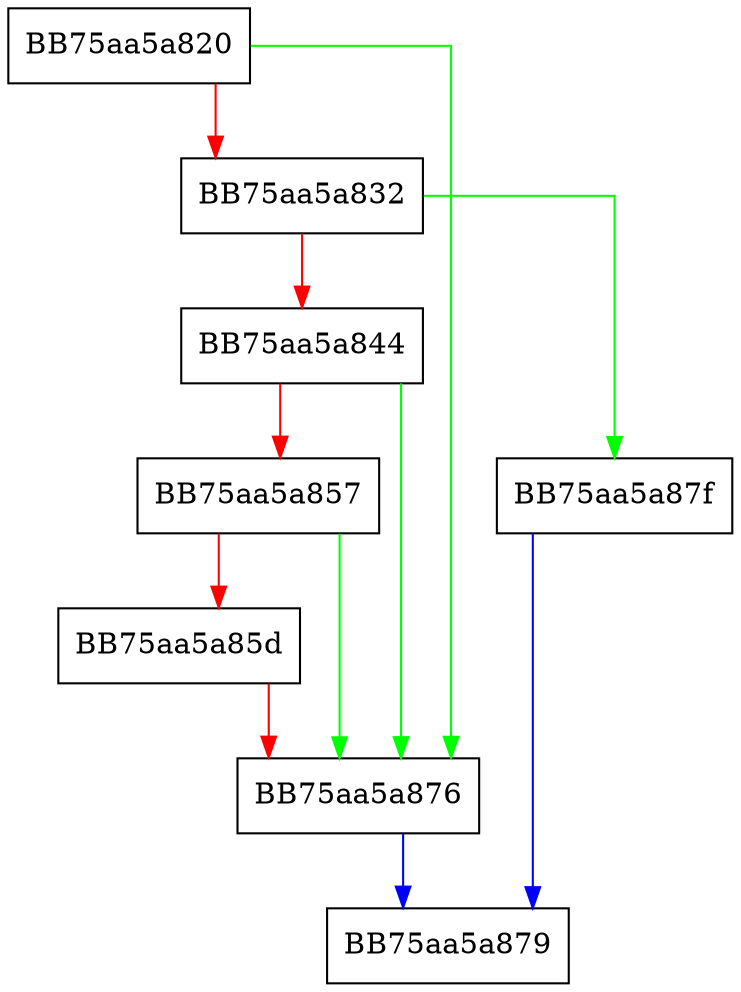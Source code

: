 digraph Init {
  node [shape="box"];
  graph [splines=ortho];
  BB75aa5a820 -> BB75aa5a876 [color="green"];
  BB75aa5a820 -> BB75aa5a832 [color="red"];
  BB75aa5a832 -> BB75aa5a87f [color="green"];
  BB75aa5a832 -> BB75aa5a844 [color="red"];
  BB75aa5a844 -> BB75aa5a876 [color="green"];
  BB75aa5a844 -> BB75aa5a857 [color="red"];
  BB75aa5a857 -> BB75aa5a876 [color="green"];
  BB75aa5a857 -> BB75aa5a85d [color="red"];
  BB75aa5a85d -> BB75aa5a876 [color="red"];
  BB75aa5a876 -> BB75aa5a879 [color="blue"];
  BB75aa5a87f -> BB75aa5a879 [color="blue"];
}
